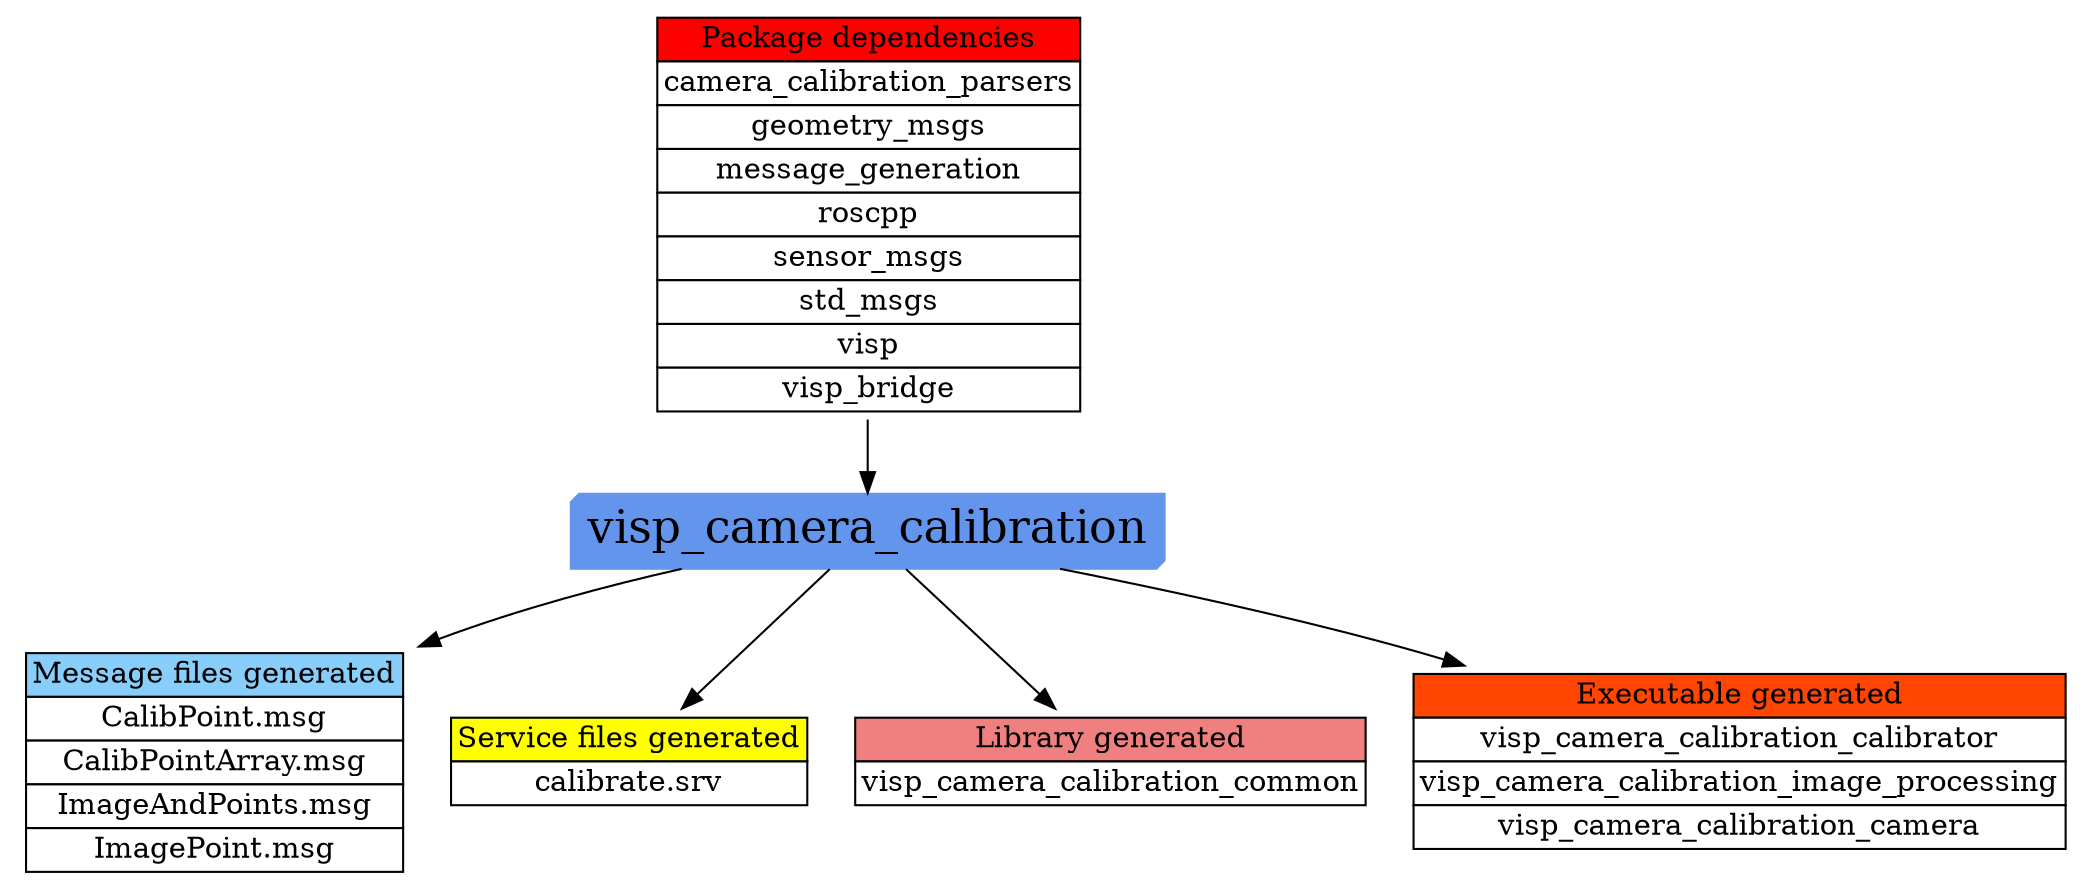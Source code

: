 digraph PkgGenerationGraph {
nodesep=0.1;
node [ shape=plaintext];
visp_camera_calibration [ shape=box3d style=filled color="#6495ED" fontsize=22];
find_package [ label=<<table BGCOLOR="#FFFFFF" BORDER="0" CELLBORDER="1" CELLSPACING="0">
  <tr>
    <td ALIGN="CENTER" BGCOLOR="#FF0000" COLSPAN="1">Package dependencies</td>
  </tr>
  <tr>
    <td ALIGN="CENTER" BGCOLOR="#FFFFFF" COLSPAN="1">camera_calibration_parsers</td>
  </tr>
  <tr>
    <td ALIGN="CENTER" BGCOLOR="#FFFFFF" COLSPAN="1">geometry_msgs</td>
  </tr>
  <tr>
    <td ALIGN="CENTER" BGCOLOR="#FFFFFF" COLSPAN="1">message_generation</td>
  </tr>
  <tr>
    <td ALIGN="CENTER" BGCOLOR="#FFFFFF" COLSPAN="1">roscpp</td>
  </tr>
  <tr>
    <td ALIGN="CENTER" BGCOLOR="#FFFFFF" COLSPAN="1">sensor_msgs</td>
  </tr>
  <tr>
    <td ALIGN="CENTER" BGCOLOR="#FFFFFF" COLSPAN="1">std_msgs</td>
  </tr>
  <tr>
    <td ALIGN="CENTER" BGCOLOR="#FFFFFF" COLSPAN="1">visp</td>
  </tr>
  <tr>
    <td ALIGN="CENTER" BGCOLOR="#FFFFFF" COLSPAN="1">visp_bridge</td>
  </tr>
</table>
>];
add_message_files [ label=<<table BGCOLOR="#FFFFFF" BORDER="0" CELLBORDER="1" CELLSPACING="0">
  <tr>
    <td ALIGN="CENTER" BGCOLOR="#87CEFA" COLSPAN="1">Message files generated</td>
  </tr>
  <tr>
    <td ALIGN="CENTER" BGCOLOR="#FFFFFF" COLSPAN="1">CalibPoint.msg</td>
  </tr>
  <tr>
    <td ALIGN="CENTER" BGCOLOR="#FFFFFF" COLSPAN="1">CalibPointArray.msg</td>
  </tr>
  <tr>
    <td ALIGN="CENTER" BGCOLOR="#FFFFFF" COLSPAN="1">ImageAndPoints.msg</td>
  </tr>
  <tr>
    <td ALIGN="CENTER" BGCOLOR="#FFFFFF" COLSPAN="1">ImagePoint.msg</td>
  </tr>
</table>
>];
add_service_files [ label=<<table BGCOLOR="#FFFFFF" BORDER="0" CELLBORDER="1" CELLSPACING="0">
  <tr>
    <td ALIGN="CENTER" BGCOLOR="#FFFF00" COLSPAN="1">Service files generated</td>
  </tr>
  <tr>
    <td ALIGN="CENTER" BGCOLOR="#FFFFFF" COLSPAN="1">calibrate.srv</td>
  </tr>
</table>
>];
add_library [ label=<<table BGCOLOR="#FFFFFF" BORDER="0" CELLBORDER="1" CELLSPACING="0">
  <tr>
    <td ALIGN="CENTER" BGCOLOR="#F08080" COLSPAN="1">Library generated</td>
  </tr>
  <tr>
    <td ALIGN="CENTER" BGCOLOR="#FFFFFF" COLSPAN="1">visp_camera_calibration_common</td>
  </tr>
</table>
>];
add_executable [ label=<<table BGCOLOR="#FFFFFF" BORDER="0" CELLBORDER="1" CELLSPACING="0">
  <tr>
    <td ALIGN="CENTER" BGCOLOR="#FF4500" COLSPAN="1">Executable generated</td>
  </tr>
  <tr>
    <td ALIGN="CENTER" BGCOLOR="#FFFFFF" COLSPAN="1">visp_camera_calibration_calibrator</td>
  </tr>
  <tr>
    <td ALIGN="CENTER" BGCOLOR="#FFFFFF" COLSPAN="1">visp_camera_calibration_image_processing</td>
  </tr>
  <tr>
    <td ALIGN="CENTER" BGCOLOR="#FFFFFF" COLSPAN="1">visp_camera_calibration_camera</td>
  </tr>
</table>
>];
find_package -> visp_camera_calibration;
visp_camera_calibration -> add_message_files;
visp_camera_calibration -> add_service_files;
visp_camera_calibration -> add_library;
visp_camera_calibration -> add_executable;
}
